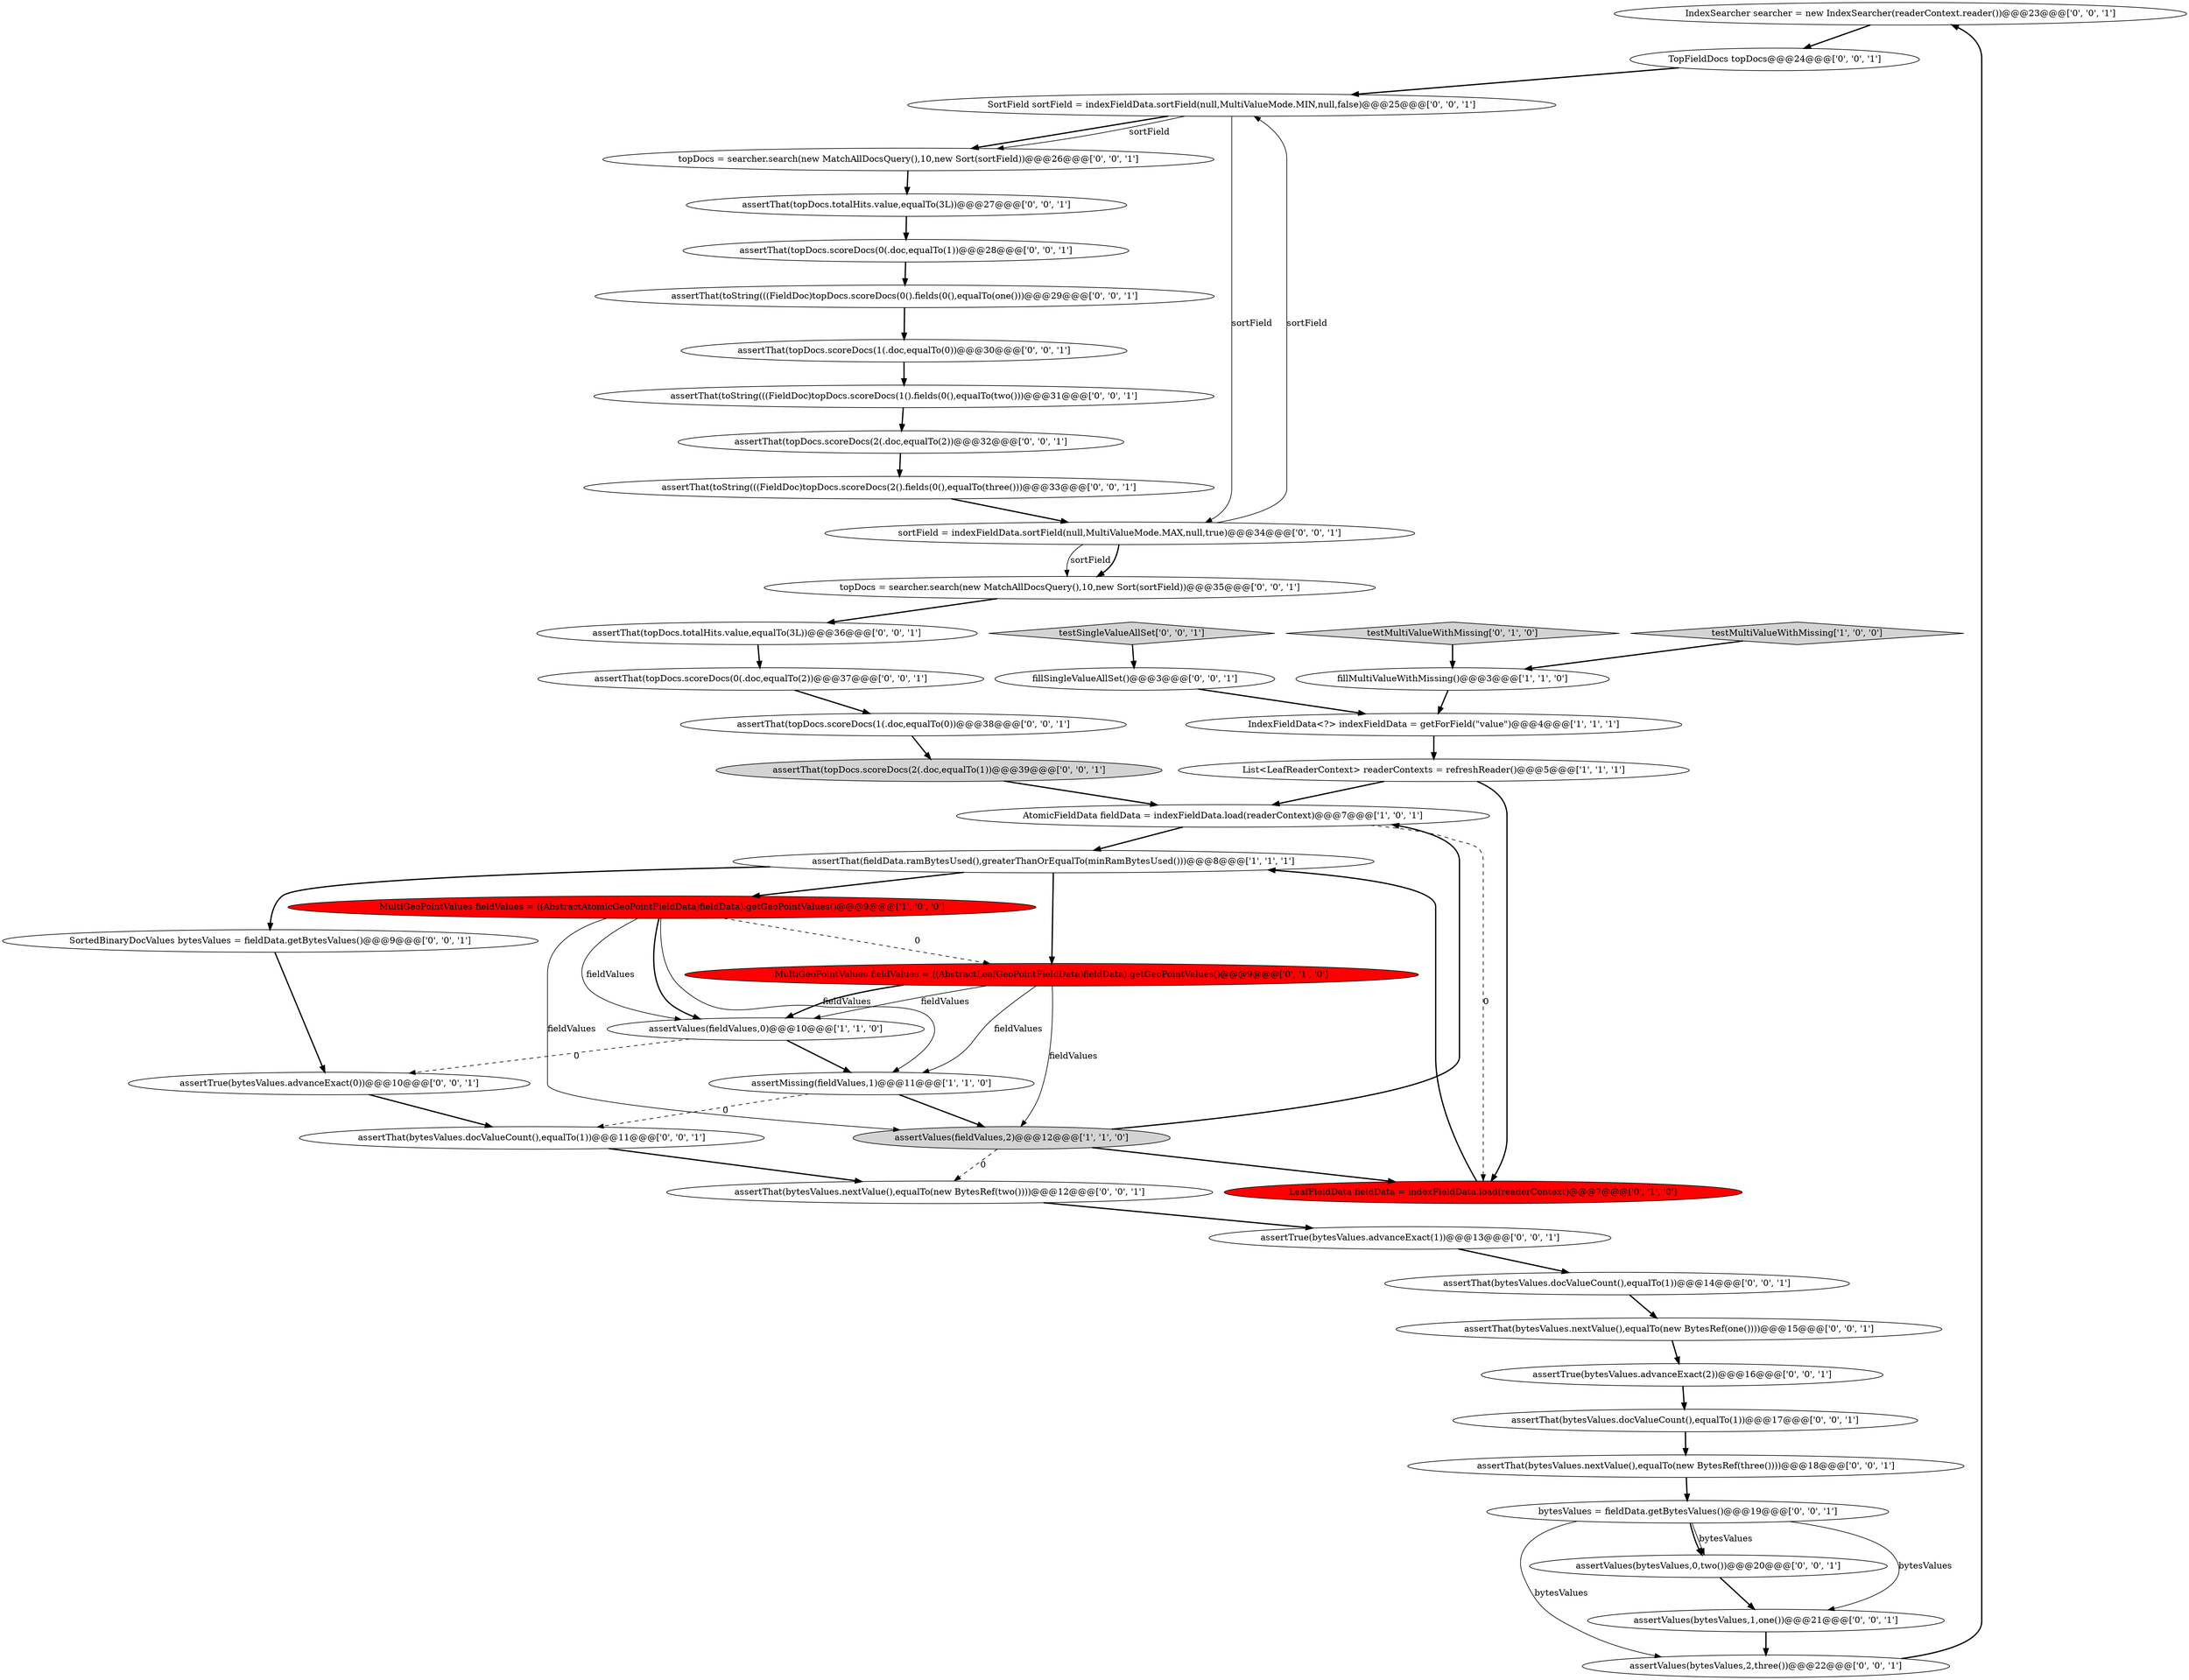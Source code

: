 digraph {
40 [style = filled, label = "IndexSearcher searcher = new IndexSearcher(readerContext.reader())@@@23@@@['0', '0', '1']", fillcolor = white, shape = ellipse image = "AAA0AAABBB3BBB"];
20 [style = filled, label = "assertTrue(bytesValues.advanceExact(0))@@@10@@@['0', '0', '1']", fillcolor = white, shape = ellipse image = "AAA0AAABBB3BBB"];
19 [style = filled, label = "assertThat(topDocs.scoreDocs(1(.doc,equalTo(0))@@@30@@@['0', '0', '1']", fillcolor = white, shape = ellipse image = "AAA0AAABBB3BBB"];
15 [style = filled, label = "topDocs = searcher.search(new MatchAllDocsQuery(),10,new Sort(sortField))@@@35@@@['0', '0', '1']", fillcolor = white, shape = ellipse image = "AAA0AAABBB3BBB"];
8 [style = filled, label = "List<LeafReaderContext> readerContexts = refreshReader()@@@5@@@['1', '1', '1']", fillcolor = white, shape = ellipse image = "AAA0AAABBB1BBB"];
4 [style = filled, label = "testMultiValueWithMissing['1', '0', '0']", fillcolor = lightgray, shape = diamond image = "AAA0AAABBB1BBB"];
6 [style = filled, label = "AtomicFieldData fieldData = indexFieldData.load(readerContext)@@@7@@@['1', '0', '1']", fillcolor = white, shape = ellipse image = "AAA0AAABBB1BBB"];
25 [style = filled, label = "assertValues(bytesValues,1,one())@@@21@@@['0', '0', '1']", fillcolor = white, shape = ellipse image = "AAA0AAABBB3BBB"];
28 [style = filled, label = "SortField sortField = indexFieldData.sortField(null,MultiValueMode.MIN,null,false)@@@25@@@['0', '0', '1']", fillcolor = white, shape = ellipse image = "AAA0AAABBB3BBB"];
11 [style = filled, label = "MultiGeoPointValues fieldValues = ((AbstractLeafGeoPointFieldData)fieldData).getGeoPointValues()@@@9@@@['0', '1', '0']", fillcolor = red, shape = ellipse image = "AAA1AAABBB2BBB"];
45 [style = filled, label = "assertThat(bytesValues.nextValue(),equalTo(new BytesRef(three())))@@@18@@@['0', '0', '1']", fillcolor = white, shape = ellipse image = "AAA0AAABBB3BBB"];
41 [style = filled, label = "topDocs = searcher.search(new MatchAllDocsQuery(),10,new Sort(sortField))@@@26@@@['0', '0', '1']", fillcolor = white, shape = ellipse image = "AAA0AAABBB3BBB"];
12 [style = filled, label = "testMultiValueWithMissing['0', '1', '0']", fillcolor = lightgray, shape = diamond image = "AAA0AAABBB2BBB"];
44 [style = filled, label = "sortField = indexFieldData.sortField(null,MultiValueMode.MAX,null,true)@@@34@@@['0', '0', '1']", fillcolor = white, shape = ellipse image = "AAA0AAABBB3BBB"];
23 [style = filled, label = "assertThat(bytesValues.docValueCount(),equalTo(1))@@@17@@@['0', '0', '1']", fillcolor = white, shape = ellipse image = "AAA0AAABBB3BBB"];
14 [style = filled, label = "assertThat(toString(((FieldDoc)topDocs.scoreDocs(0().fields(0(),equalTo(one()))@@@29@@@['0', '0', '1']", fillcolor = white, shape = ellipse image = "AAA0AAABBB3BBB"];
39 [style = filled, label = "assertThat(topDocs.scoreDocs(1(.doc,equalTo(0))@@@38@@@['0', '0', '1']", fillcolor = white, shape = ellipse image = "AAA0AAABBB3BBB"];
38 [style = filled, label = "assertThat(topDocs.scoreDocs(2(.doc,equalTo(2))@@@32@@@['0', '0', '1']", fillcolor = white, shape = ellipse image = "AAA0AAABBB3BBB"];
3 [style = filled, label = "assertMissing(fieldValues,1)@@@11@@@['1', '1', '0']", fillcolor = white, shape = ellipse image = "AAA0AAABBB1BBB"];
36 [style = filled, label = "testSingleValueAllSet['0', '0', '1']", fillcolor = lightgray, shape = diamond image = "AAA0AAABBB3BBB"];
37 [style = filled, label = "fillSingleValueAllSet()@@@3@@@['0', '0', '1']", fillcolor = white, shape = ellipse image = "AAA0AAABBB3BBB"];
1 [style = filled, label = "IndexFieldData<?> indexFieldData = getForField(\"value\")@@@4@@@['1', '1', '1']", fillcolor = white, shape = ellipse image = "AAA0AAABBB1BBB"];
13 [style = filled, label = "bytesValues = fieldData.getBytesValues()@@@19@@@['0', '0', '1']", fillcolor = white, shape = ellipse image = "AAA0AAABBB3BBB"];
26 [style = filled, label = "assertThat(topDocs.totalHits.value,equalTo(3L))@@@36@@@['0', '0', '1']", fillcolor = white, shape = ellipse image = "AAA0AAABBB3BBB"];
30 [style = filled, label = "assertThat(topDocs.scoreDocs(0(.doc,equalTo(2))@@@37@@@['0', '0', '1']", fillcolor = white, shape = ellipse image = "AAA0AAABBB3BBB"];
35 [style = filled, label = "assertValues(bytesValues,2,three())@@@22@@@['0', '0', '1']", fillcolor = white, shape = ellipse image = "AAA0AAABBB3BBB"];
2 [style = filled, label = "assertThat(fieldData.ramBytesUsed(),greaterThanOrEqualTo(minRamBytesUsed()))@@@8@@@['1', '1', '1']", fillcolor = white, shape = ellipse image = "AAA0AAABBB1BBB"];
24 [style = filled, label = "assertTrue(bytesValues.advanceExact(1))@@@13@@@['0', '0', '1']", fillcolor = white, shape = ellipse image = "AAA0AAABBB3BBB"];
27 [style = filled, label = "assertThat(bytesValues.nextValue(),equalTo(new BytesRef(two())))@@@12@@@['0', '0', '1']", fillcolor = white, shape = ellipse image = "AAA0AAABBB3BBB"];
29 [style = filled, label = "assertThat(topDocs.totalHits.value,equalTo(3L))@@@27@@@['0', '0', '1']", fillcolor = white, shape = ellipse image = "AAA0AAABBB3BBB"];
22 [style = filled, label = "assertThat(bytesValues.docValueCount(),equalTo(1))@@@11@@@['0', '0', '1']", fillcolor = white, shape = ellipse image = "AAA0AAABBB3BBB"];
43 [style = filled, label = "SortedBinaryDocValues bytesValues = fieldData.getBytesValues()@@@9@@@['0', '0', '1']", fillcolor = white, shape = ellipse image = "AAA0AAABBB3BBB"];
18 [style = filled, label = "assertTrue(bytesValues.advanceExact(2))@@@16@@@['0', '0', '1']", fillcolor = white, shape = ellipse image = "AAA0AAABBB3BBB"];
21 [style = filled, label = "assertThat(topDocs.scoreDocs(0(.doc,equalTo(1))@@@28@@@['0', '0', '1']", fillcolor = white, shape = ellipse image = "AAA0AAABBB3BBB"];
16 [style = filled, label = "assertThat(topDocs.scoreDocs(2(.doc,equalTo(1))@@@39@@@['0', '0', '1']", fillcolor = lightgray, shape = ellipse image = "AAA0AAABBB3BBB"];
9 [style = filled, label = "fillMultiValueWithMissing()@@@3@@@['1', '1', '0']", fillcolor = white, shape = ellipse image = "AAA0AAABBB1BBB"];
5 [style = filled, label = "assertValues(fieldValues,2)@@@12@@@['1', '1', '0']", fillcolor = lightgray, shape = ellipse image = "AAA0AAABBB1BBB"];
0 [style = filled, label = "assertValues(fieldValues,0)@@@10@@@['1', '1', '0']", fillcolor = white, shape = ellipse image = "AAA0AAABBB1BBB"];
7 [style = filled, label = "MultiGeoPointValues fieldValues = ((AbstractAtomicGeoPointFieldData)fieldData).getGeoPointValues()@@@9@@@['1', '0', '0']", fillcolor = red, shape = ellipse image = "AAA1AAABBB1BBB"];
34 [style = filled, label = "assertThat(bytesValues.docValueCount(),equalTo(1))@@@14@@@['0', '0', '1']", fillcolor = white, shape = ellipse image = "AAA0AAABBB3BBB"];
31 [style = filled, label = "TopFieldDocs topDocs@@@24@@@['0', '0', '1']", fillcolor = white, shape = ellipse image = "AAA0AAABBB3BBB"];
10 [style = filled, label = "LeafFieldData fieldData = indexFieldData.load(readerContext)@@@7@@@['0', '1', '0']", fillcolor = red, shape = ellipse image = "AAA1AAABBB2BBB"];
32 [style = filled, label = "assertThat(toString(((FieldDoc)topDocs.scoreDocs(1().fields(0(),equalTo(two()))@@@31@@@['0', '0', '1']", fillcolor = white, shape = ellipse image = "AAA0AAABBB3BBB"];
17 [style = filled, label = "assertValues(bytesValues,0,two())@@@20@@@['0', '0', '1']", fillcolor = white, shape = ellipse image = "AAA0AAABBB3BBB"];
42 [style = filled, label = "assertThat(bytesValues.nextValue(),equalTo(new BytesRef(one())))@@@15@@@['0', '0', '1']", fillcolor = white, shape = ellipse image = "AAA0AAABBB3BBB"];
33 [style = filled, label = "assertThat(toString(((FieldDoc)topDocs.scoreDocs(2().fields(0(),equalTo(three()))@@@33@@@['0', '0', '1']", fillcolor = white, shape = ellipse image = "AAA0AAABBB3BBB"];
13->35 [style = solid, label="bytesValues"];
0->3 [style = bold, label=""];
4->9 [style = bold, label=""];
5->10 [style = bold, label=""];
8->10 [style = bold, label=""];
17->25 [style = bold, label=""];
42->18 [style = bold, label=""];
7->0 [style = solid, label="fieldValues"];
39->16 [style = bold, label=""];
1->8 [style = bold, label=""];
18->23 [style = bold, label=""];
44->15 [style = solid, label="sortField"];
23->45 [style = bold, label=""];
41->29 [style = bold, label=""];
37->1 [style = bold, label=""];
16->6 [style = bold, label=""];
43->20 [style = bold, label=""];
13->17 [style = solid, label="bytesValues"];
11->5 [style = solid, label="fieldValues"];
7->11 [style = dashed, label="0"];
44->15 [style = bold, label=""];
24->34 [style = bold, label=""];
14->19 [style = bold, label=""];
8->6 [style = bold, label=""];
7->0 [style = bold, label=""];
34->42 [style = bold, label=""];
45->13 [style = bold, label=""];
3->22 [style = dashed, label="0"];
44->28 [style = solid, label="sortField"];
12->9 [style = bold, label=""];
25->35 [style = bold, label=""];
7->5 [style = solid, label="fieldValues"];
13->25 [style = solid, label="bytesValues"];
0->20 [style = dashed, label="0"];
29->21 [style = bold, label=""];
28->41 [style = bold, label=""];
20->22 [style = bold, label=""];
15->26 [style = bold, label=""];
6->2 [style = bold, label=""];
26->30 [style = bold, label=""];
28->44 [style = solid, label="sortField"];
6->10 [style = dashed, label="0"];
32->38 [style = bold, label=""];
35->40 [style = bold, label=""];
13->17 [style = bold, label=""];
3->5 [style = bold, label=""];
11->0 [style = bold, label=""];
5->27 [style = dashed, label="0"];
19->32 [style = bold, label=""];
5->6 [style = bold, label=""];
22->27 [style = bold, label=""];
30->39 [style = bold, label=""];
11->3 [style = solid, label="fieldValues"];
28->41 [style = solid, label="sortField"];
10->2 [style = bold, label=""];
27->24 [style = bold, label=""];
40->31 [style = bold, label=""];
31->28 [style = bold, label=""];
2->7 [style = bold, label=""];
36->37 [style = bold, label=""];
9->1 [style = bold, label=""];
38->33 [style = bold, label=""];
33->44 [style = bold, label=""];
11->0 [style = solid, label="fieldValues"];
2->11 [style = bold, label=""];
2->43 [style = bold, label=""];
7->3 [style = solid, label="fieldValues"];
21->14 [style = bold, label=""];
}

